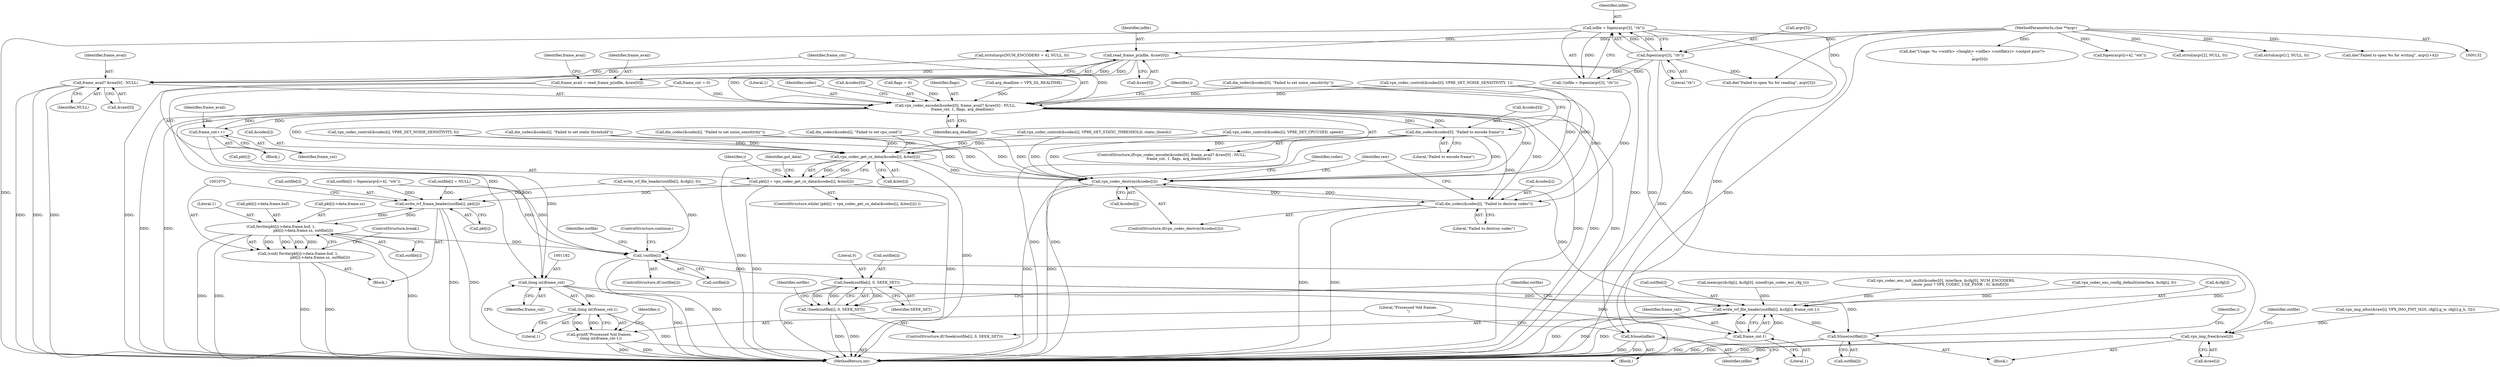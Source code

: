 digraph "0_Android_5a9753fca56f0eeb9f61e342b2fccffc364f9426_22@array" {
"1000857" [label="(Call,read_frame_p(infile, &raw[0]))"];
"1000237" [label="(Call,infile = fopen(argv[3], \"rb\"))"];
"1000239" [label="(Call,fopen(argv[3], \"rb\"))"];
"1000134" [label="(MethodParameterIn,char **argv)"];
"1000855" [label="(Call,frame_avail = read_frame_p(infile, &raw[0]))"];
"1000999" [label="(Call,vpx_codec_encode(&codec[0], frame_avail? &raw[0] : NULL,\n            frame_cnt, 1, flags, arg_deadline))"];
"1001015" [label="(Call,die_codec(&codec[0], \"Failed to encode frame\"))"];
"1001041" [label="(Call,vpx_codec_get_cx_data(&codec[i], &iter[i]))"];
"1001037" [label="(Call,pkt[i] = vpx_codec_get_cx_data(&codec[i], &iter[i]))"];
"1001062" [label="(Call,write_ivf_frame_header(outfile[i], pkt[i]))"];
"1001071" [label="(Call,fwrite(pkt[i]->data.frame.buf, 1,\n                                      pkt[i]->data.frame.sz, outfile[i]))"];
"1001069" [label="(Call,(void) fwrite(pkt[i]->data.frame.buf, 1,\n                                      pkt[i]->data.frame.sz, outfile[i]))"];
"1001264" [label="(Call,!outfile[i])"];
"1001271" [label="(Call,fseek(outfile[i], 0, SEEK_SET))"];
"1001270" [label="(Call,!fseek(outfile[i], 0, SEEK_SET))"];
"1001277" [label="(Call,write_ivf_file_header(outfile[i], &cfg[i], frame_cnt-1))"];
"1001288" [label="(Call,fclose(outfile[i]))"];
"1001247" [label="(Call,vpx_codec_destroy(&codec[i]))"];
"1001252" [label="(Call,die_codec(&codec[i], \"Failed to destroy codec\"))"];
"1001172" [label="(Call,frame_cnt++)"];
"1001181" [label="(Call,(long int)frame_cnt)"];
"1001180" [label="(Call,(long int)frame_cnt-1)"];
"1001178" [label="(Call,printf(\"Processed %ld frames.\n\",(long int)frame_cnt-1))"];
"1001285" [label="(Call,frame_cnt-1)"];
"1001004" [label="(Call,frame_avail? &raw[0] : NULL)"];
"1001176" [label="(Call,fclose(infile))"];
"1001258" [label="(Call,vpx_img_free(&raw[i]))"];
"1001042" [label="(Call,&codec[i])"];
"1001268" [label="(ControlStructure,continue;)"];
"1000707" [label="(Call,write_ivf_file_header(outfile[i], &cfg[i], 0))"];
"1001011" [label="(Identifier,frame_cnt)"];
"1001052" [label="(Identifier,got_data)"];
"1000765" [label="(Call,die_codec(&codec[i], \"Failed to set cpu_used\"))"];
"1001004" [label="(Call,frame_avail? &raw[0] : NULL)"];
"1000315" [label="(Call,vpx_codec_enc_config_default(interface, &cfg[i], 0))"];
"1001252" [label="(Call,die_codec(&codec[i], \"Failed to destroy codec\"))"];
"1001289" [label="(Call,outfile[i])"];
"1000135" [label="(Block,)"];
"1001269" [label="(ControlStructure,if(!fseek(outfile[i], 0, SEEK_SET)))"];
"1001286" [label="(Identifier,frame_cnt)"];
"1001194" [label="(Block,)"];
"1000265" [label="(Call,outfile[i] = NULL)"];
"1001177" [label="(Identifier,infile)"];
"1001275" [label="(Literal,0)"];
"1000824" [label="(Call,vpx_codec_control(&codec[i], VP8E_SET_NOISE_SENSITIVITY, 0))"];
"1000845" [label="(Identifier,frame_avail)"];
"1001193" [label="(Identifier,i)"];
"1001281" [label="(Call,&cfg[i])"];
"1001081" [label="(Literal,1)"];
"1000190" [label="(Call,die(\"Usage: %s <width> <height> <infile> <outfile(s)> <output psnr?>\n\",\n             argv[0]))"];
"1001258" [label="(Call,vpx_img_free(&raw[i]))"];
"1000243" [label="(Literal,\"rb\")"];
"1001020" [label="(Literal,\"Failed to encode frame\")"];
"1000831" [label="(Call,die_codec(&codec[i], \"Failed to set noise_sensitivity\"))"];
"1000236" [label="(Call,!(infile = fopen(argv[3], \"rb\")))"];
"1001265" [label="(Call,outfile[i])"];
"1000864" [label="(Identifier,frame_avail)"];
"1001180" [label="(Call,(long int)frame_cnt-1)"];
"1001010" [label="(Identifier,NULL)"];
"1000852" [label="(Call,flags = 0)"];
"1001094" [label="(ControlStructure,break;)"];
"1001013" [label="(Identifier,flags)"];
"1000847" [label="(Block,)"];
"1000156" [label="(Call,arg_deadline = VPX_DL_REALTIME)"];
"1001091" [label="(Call,outfile[i])"];
"1001037" [label="(Call,pkt[i] = vpx_codec_get_cx_data(&codec[i], &iter[i]))"];
"1001005" [label="(Identifier,frame_avail)"];
"1001296" [label="(MethodReturn,int)"];
"1001173" [label="(Identifier,frame_cnt)"];
"1001023" [label="(Identifier,i)"];
"1000999" [label="(Call,vpx_codec_encode(&codec[0], frame_avail? &raw[0] : NULL,\n            frame_cnt, 1, flags, arg_deadline))"];
"1001015" [label="(Call,die_codec(&codec[0], \"Failed to encode frame\"))"];
"1001014" [label="(Identifier,arg_deadline)"];
"1000807" [label="(Call,die_codec(&codec[0], \"Failed to set noise_sensitivity\"))"];
"1000244" [label="(Call,die(\"Failed to open %s for reading\", argv[3]))"];
"1001276" [label="(Identifier,SEEK_SET)"];
"1001016" [label="(Call,&codec[0])"];
"1000786" [label="(Call,vpx_codec_control(&codec[i], VP8E_SET_STATIC_THRESHOLD, static_thresh))"];
"1001063" [label="(Call,outfile[i])"];
"1001071" [label="(Call,fwrite(pkt[i]->data.frame.buf, 1,\n                                      pkt[i]->data.frame.sz, outfile[i]))"];
"1001184" [label="(Literal,1)"];
"1001259" [label="(Call,&raw[i])"];
"1000238" [label="(Identifier,infile)"];
"1001060" [label="(Block,)"];
"1000277" [label="(Call,fopen(argv[i+4], \"wb\"))"];
"1001187" [label="(Identifier,i)"];
"1000856" [label="(Identifier,frame_avail)"];
"1001046" [label="(Call,&iter[i])"];
"1001278" [label="(Call,outfile[i])"];
"1001290" [label="(Identifier,outfile)"];
"1000134" [label="(MethodParameterIn,char **argv)"];
"1001072" [label="(Call,pkt[i]->data.frame.buf)"];
"1000209" [label="(Call,strtol(argv[2], NULL, 0))"];
"1000201" [label="(Call,strtol(argv[1], NULL, 0))"];
"1001272" [label="(Call,outfile[i])"];
"1000858" [label="(Identifier,infile)"];
"1000758" [label="(Call,vpx_codec_control(&codec[i], VP8E_SET_CPUUSED, speed))"];
"1000293" [label="(Call,strtol(argv[NUM_ENCODERS + 4], NULL, 0))"];
"1000141" [label="(Call,frame_cnt = 0)"];
"1001179" [label="(Literal,\"Processed %ld frames.\n\")"];
"1001273" [label="(Identifier,outfile)"];
"1001066" [label="(Call,pkt[i])"];
"1001246" [label="(ControlStructure,if(vpx_codec_destroy(&codec[i])))"];
"1001012" [label="(Literal,1)"];
"1001264" [label="(Call,!outfile[i])"];
"1000800" [label="(Call,vpx_codec_control(&codec[0], VP8E_SET_NOISE_SENSITIVITY, 1))"];
"1001261" [label="(Identifier,raw)"];
"1001183" [label="(Identifier,frame_cnt)"];
"1001255" [label="(Identifier,codec)"];
"1001181" [label="(Call,(long int)frame_cnt)"];
"1001176" [label="(Call,fclose(infile))"];
"1001266" [label="(Identifier,outfile)"];
"1001069" [label="(Call,(void) fwrite(pkt[i]->data.frame.buf, 1,\n                                      pkt[i]->data.frame.sz, outfile[i]))"];
"1000859" [label="(Call,&raw[0])"];
"1001006" [label="(Call,&raw[0])"];
"1001036" [label="(ControlStructure,while( (pkt[i] = vpx_codec_get_cx_data(&codec[i], &iter[i])) ))"];
"1000284" [label="(Call,die(\"Failed to open %s for writing\", argv[i+4]))"];
"1001062" [label="(Call,write_ivf_frame_header(outfile[i], pkt[i]))"];
"1001263" [label="(ControlStructure,if(!outfile[i]))"];
"1001082" [label="(Call,pkt[i]->data.frame.sz)"];
"1000644" [label="(Call,vpx_img_alloc(&raw[i], VPX_IMG_FMT_I420, cfg[i].g_w, cfg[i].g_h, 32))"];
"1000491" [label="(Call,memcpy(&cfg[i], &cfg[0], sizeof(vpx_codec_enc_cfg_t)))"];
"1000273" [label="(Call,outfile[i] = fopen(argv[i+4], \"wb\"))"];
"1001277" [label="(Call,write_ivf_file_header(outfile[i], &cfg[i], frame_cnt-1))"];
"1000998" [label="(ControlStructure,if(vpx_codec_encode(&codec[0], frame_avail? &raw[0] : NULL,\n            frame_cnt, 1, flags, arg_deadline)))"];
"1001279" [label="(Identifier,outfile)"];
"1000855" [label="(Call,frame_avail = read_frame_p(infile, &raw[0]))"];
"1001247" [label="(Call,vpx_codec_destroy(&codec[i]))"];
"1000857" [label="(Call,read_frame_p(infile, &raw[0]))"];
"1001270" [label="(Call,!fseek(outfile[i], 0, SEEK_SET))"];
"1000793" [label="(Call,die_codec(&codec[i], \"Failed to set static threshold\"))"];
"1001178" [label="(Call,printf(\"Processed %ld frames.\n\",(long int)frame_cnt-1))"];
"1000237" [label="(Call,infile = fopen(argv[3], \"rb\"))"];
"1001018" [label="(Identifier,codec)"];
"1001285" [label="(Call,frame_cnt-1)"];
"1001253" [label="(Call,&codec[i])"];
"1001288" [label="(Call,fclose(outfile[i]))"];
"1001172" [label="(Call,frame_cnt++)"];
"1001271" [label="(Call,fseek(outfile[i], 0, SEEK_SET))"];
"1001257" [label="(Literal,\"Failed to destroy codec\")"];
"1001038" [label="(Call,pkt[i])"];
"1001248" [label="(Call,&codec[i])"];
"1001000" [label="(Call,&codec[0])"];
"1001031" [label="(Identifier,i)"];
"1001287" [label="(Literal,1)"];
"1000717" [label="(Call,vpx_codec_enc_init_multi(&codec[0], interface, &cfg[0], NUM_ENCODERS,\n                                 (show_psnr ? VPX_CODEC_USE_PSNR : 0), &dsf[0]))"];
"1000240" [label="(Call,argv[3])"];
"1001041" [label="(Call,vpx_codec_get_cx_data(&codec[i], &iter[i]))"];
"1000239" [label="(Call,fopen(argv[3], \"rb\"))"];
"1000857" -> "1000855"  [label="AST: "];
"1000857" -> "1000859"  [label="CFG: "];
"1000858" -> "1000857"  [label="AST: "];
"1000859" -> "1000857"  [label="AST: "];
"1000855" -> "1000857"  [label="CFG: "];
"1000857" -> "1000855"  [label="DDG: "];
"1000857" -> "1000855"  [label="DDG: "];
"1000237" -> "1000857"  [label="DDG: "];
"1000857" -> "1000999"  [label="DDG: "];
"1000857" -> "1001004"  [label="DDG: "];
"1000857" -> "1001176"  [label="DDG: "];
"1000857" -> "1001258"  [label="DDG: "];
"1000237" -> "1000236"  [label="AST: "];
"1000237" -> "1000239"  [label="CFG: "];
"1000238" -> "1000237"  [label="AST: "];
"1000239" -> "1000237"  [label="AST: "];
"1000236" -> "1000237"  [label="CFG: "];
"1000237" -> "1001296"  [label="DDG: "];
"1000237" -> "1001296"  [label="DDG: "];
"1000237" -> "1000236"  [label="DDG: "];
"1000239" -> "1000237"  [label="DDG: "];
"1000239" -> "1000237"  [label="DDG: "];
"1000237" -> "1001176"  [label="DDG: "];
"1000239" -> "1000243"  [label="CFG: "];
"1000240" -> "1000239"  [label="AST: "];
"1000243" -> "1000239"  [label="AST: "];
"1000239" -> "1001296"  [label="DDG: "];
"1000239" -> "1000236"  [label="DDG: "];
"1000239" -> "1000236"  [label="DDG: "];
"1000134" -> "1000239"  [label="DDG: "];
"1000239" -> "1000244"  [label="DDG: "];
"1000134" -> "1000132"  [label="AST: "];
"1000134" -> "1001296"  [label="DDG: "];
"1000134" -> "1000190"  [label="DDG: "];
"1000134" -> "1000201"  [label="DDG: "];
"1000134" -> "1000209"  [label="DDG: "];
"1000134" -> "1000244"  [label="DDG: "];
"1000134" -> "1000277"  [label="DDG: "];
"1000134" -> "1000284"  [label="DDG: "];
"1000134" -> "1000293"  [label="DDG: "];
"1000855" -> "1000847"  [label="AST: "];
"1000856" -> "1000855"  [label="AST: "];
"1000864" -> "1000855"  [label="CFG: "];
"1000855" -> "1001296"  [label="DDG: "];
"1000999" -> "1000998"  [label="AST: "];
"1000999" -> "1001014"  [label="CFG: "];
"1001000" -> "1000999"  [label="AST: "];
"1001004" -> "1000999"  [label="AST: "];
"1001011" -> "1000999"  [label="AST: "];
"1001012" -> "1000999"  [label="AST: "];
"1001013" -> "1000999"  [label="AST: "];
"1001014" -> "1000999"  [label="AST: "];
"1001018" -> "1000999"  [label="CFG: "];
"1001023" -> "1000999"  [label="CFG: "];
"1000999" -> "1001296"  [label="DDG: "];
"1000999" -> "1001296"  [label="DDG: "];
"1000999" -> "1001296"  [label="DDG: "];
"1000999" -> "1001296"  [label="DDG: "];
"1000999" -> "1001296"  [label="DDG: "];
"1000807" -> "1000999"  [label="DDG: "];
"1001015" -> "1000999"  [label="DDG: "];
"1000800" -> "1000999"  [label="DDG: "];
"1000293" -> "1000999"  [label="DDG: "];
"1000141" -> "1000999"  [label="DDG: "];
"1001172" -> "1000999"  [label="DDG: "];
"1000852" -> "1000999"  [label="DDG: "];
"1000156" -> "1000999"  [label="DDG: "];
"1000999" -> "1001015"  [label="DDG: "];
"1000999" -> "1001041"  [label="DDG: "];
"1000999" -> "1001172"  [label="DDG: "];
"1000999" -> "1001181"  [label="DDG: "];
"1000999" -> "1001247"  [label="DDG: "];
"1000999" -> "1001252"  [label="DDG: "];
"1001015" -> "1000998"  [label="AST: "];
"1001015" -> "1001020"  [label="CFG: "];
"1001016" -> "1001015"  [label="AST: "];
"1001020" -> "1001015"  [label="AST: "];
"1001023" -> "1001015"  [label="CFG: "];
"1001015" -> "1001296"  [label="DDG: "];
"1001015" -> "1001296"  [label="DDG: "];
"1001015" -> "1001041"  [label="DDG: "];
"1001015" -> "1001247"  [label="DDG: "];
"1001015" -> "1001252"  [label="DDG: "];
"1001041" -> "1001037"  [label="AST: "];
"1001041" -> "1001046"  [label="CFG: "];
"1001042" -> "1001041"  [label="AST: "];
"1001046" -> "1001041"  [label="AST: "];
"1001037" -> "1001041"  [label="CFG: "];
"1001041" -> "1001296"  [label="DDG: "];
"1001041" -> "1001296"  [label="DDG: "];
"1001041" -> "1001037"  [label="DDG: "];
"1001041" -> "1001037"  [label="DDG: "];
"1000758" -> "1001041"  [label="DDG: "];
"1000824" -> "1001041"  [label="DDG: "];
"1000765" -> "1001041"  [label="DDG: "];
"1000831" -> "1001041"  [label="DDG: "];
"1000793" -> "1001041"  [label="DDG: "];
"1000786" -> "1001041"  [label="DDG: "];
"1001041" -> "1001247"  [label="DDG: "];
"1001037" -> "1001036"  [label="AST: "];
"1001038" -> "1001037"  [label="AST: "];
"1001052" -> "1001037"  [label="CFG: "];
"1001031" -> "1001037"  [label="CFG: "];
"1001037" -> "1001296"  [label="DDG: "];
"1001037" -> "1001296"  [label="DDG: "];
"1001037" -> "1001062"  [label="DDG: "];
"1001062" -> "1001060"  [label="AST: "];
"1001062" -> "1001066"  [label="CFG: "];
"1001063" -> "1001062"  [label="AST: "];
"1001066" -> "1001062"  [label="AST: "];
"1001070" -> "1001062"  [label="CFG: "];
"1001062" -> "1001296"  [label="DDG: "];
"1001062" -> "1001296"  [label="DDG: "];
"1000707" -> "1001062"  [label="DDG: "];
"1000265" -> "1001062"  [label="DDG: "];
"1000273" -> "1001062"  [label="DDG: "];
"1001071" -> "1001062"  [label="DDG: "];
"1001062" -> "1001071"  [label="DDG: "];
"1001071" -> "1001069"  [label="AST: "];
"1001071" -> "1001091"  [label="CFG: "];
"1001072" -> "1001071"  [label="AST: "];
"1001081" -> "1001071"  [label="AST: "];
"1001082" -> "1001071"  [label="AST: "];
"1001091" -> "1001071"  [label="AST: "];
"1001069" -> "1001071"  [label="CFG: "];
"1001071" -> "1001296"  [label="DDG: "];
"1001071" -> "1001296"  [label="DDG: "];
"1001071" -> "1001296"  [label="DDG: "];
"1001071" -> "1001069"  [label="DDG: "];
"1001071" -> "1001069"  [label="DDG: "];
"1001071" -> "1001069"  [label="DDG: "];
"1001071" -> "1001069"  [label="DDG: "];
"1001071" -> "1001264"  [label="DDG: "];
"1001069" -> "1001060"  [label="AST: "];
"1001070" -> "1001069"  [label="AST: "];
"1001094" -> "1001069"  [label="CFG: "];
"1001069" -> "1001296"  [label="DDG: "];
"1001069" -> "1001296"  [label="DDG: "];
"1001264" -> "1001263"  [label="AST: "];
"1001264" -> "1001265"  [label="CFG: "];
"1001265" -> "1001264"  [label="AST: "];
"1001268" -> "1001264"  [label="CFG: "];
"1001273" -> "1001264"  [label="CFG: "];
"1001264" -> "1001296"  [label="DDG: "];
"1001264" -> "1001296"  [label="DDG: "];
"1000707" -> "1001264"  [label="DDG: "];
"1000265" -> "1001264"  [label="DDG: "];
"1001288" -> "1001264"  [label="DDG: "];
"1000273" -> "1001264"  [label="DDG: "];
"1001264" -> "1001271"  [label="DDG: "];
"1001271" -> "1001270"  [label="AST: "];
"1001271" -> "1001276"  [label="CFG: "];
"1001272" -> "1001271"  [label="AST: "];
"1001275" -> "1001271"  [label="AST: "];
"1001276" -> "1001271"  [label="AST: "];
"1001270" -> "1001271"  [label="CFG: "];
"1001271" -> "1001296"  [label="DDG: "];
"1001271" -> "1001270"  [label="DDG: "];
"1001271" -> "1001270"  [label="DDG: "];
"1001271" -> "1001270"  [label="DDG: "];
"1001271" -> "1001277"  [label="DDG: "];
"1001271" -> "1001288"  [label="DDG: "];
"1001270" -> "1001269"  [label="AST: "];
"1001279" -> "1001270"  [label="CFG: "];
"1001290" -> "1001270"  [label="CFG: "];
"1001270" -> "1001296"  [label="DDG: "];
"1001270" -> "1001296"  [label="DDG: "];
"1001277" -> "1001269"  [label="AST: "];
"1001277" -> "1001285"  [label="CFG: "];
"1001278" -> "1001277"  [label="AST: "];
"1001281" -> "1001277"  [label="AST: "];
"1001285" -> "1001277"  [label="AST: "];
"1001290" -> "1001277"  [label="CFG: "];
"1001277" -> "1001296"  [label="DDG: "];
"1001277" -> "1001296"  [label="DDG: "];
"1001277" -> "1001296"  [label="DDG: "];
"1000707" -> "1001277"  [label="DDG: "];
"1000491" -> "1001277"  [label="DDG: "];
"1000717" -> "1001277"  [label="DDG: "];
"1000315" -> "1001277"  [label="DDG: "];
"1001285" -> "1001277"  [label="DDG: "];
"1001285" -> "1001277"  [label="DDG: "];
"1001277" -> "1001288"  [label="DDG: "];
"1001288" -> "1001194"  [label="AST: "];
"1001288" -> "1001289"  [label="CFG: "];
"1001289" -> "1001288"  [label="AST: "];
"1001193" -> "1001288"  [label="CFG: "];
"1001288" -> "1001296"  [label="DDG: "];
"1001288" -> "1001296"  [label="DDG: "];
"1001247" -> "1001246"  [label="AST: "];
"1001247" -> "1001248"  [label="CFG: "];
"1001248" -> "1001247"  [label="AST: "];
"1001255" -> "1001247"  [label="CFG: "];
"1001261" -> "1001247"  [label="CFG: "];
"1001247" -> "1001296"  [label="DDG: "];
"1001247" -> "1001296"  [label="DDG: "];
"1000807" -> "1001247"  [label="DDG: "];
"1001252" -> "1001247"  [label="DDG: "];
"1000758" -> "1001247"  [label="DDG: "];
"1000765" -> "1001247"  [label="DDG: "];
"1000831" -> "1001247"  [label="DDG: "];
"1000793" -> "1001247"  [label="DDG: "];
"1000786" -> "1001247"  [label="DDG: "];
"1000800" -> "1001247"  [label="DDG: "];
"1000824" -> "1001247"  [label="DDG: "];
"1001247" -> "1001252"  [label="DDG: "];
"1001252" -> "1001246"  [label="AST: "];
"1001252" -> "1001257"  [label="CFG: "];
"1001253" -> "1001252"  [label="AST: "];
"1001257" -> "1001252"  [label="AST: "];
"1001261" -> "1001252"  [label="CFG: "];
"1001252" -> "1001296"  [label="DDG: "];
"1001252" -> "1001296"  [label="DDG: "];
"1000807" -> "1001252"  [label="DDG: "];
"1000800" -> "1001252"  [label="DDG: "];
"1001172" -> "1000847"  [label="AST: "];
"1001172" -> "1001173"  [label="CFG: "];
"1001173" -> "1001172"  [label="AST: "];
"1000845" -> "1001172"  [label="CFG: "];
"1001172" -> "1001181"  [label="DDG: "];
"1001181" -> "1001180"  [label="AST: "];
"1001181" -> "1001183"  [label="CFG: "];
"1001182" -> "1001181"  [label="AST: "];
"1001183" -> "1001181"  [label="AST: "];
"1001184" -> "1001181"  [label="CFG: "];
"1001181" -> "1001296"  [label="DDG: "];
"1001181" -> "1001180"  [label="DDG: "];
"1000141" -> "1001181"  [label="DDG: "];
"1001181" -> "1001285"  [label="DDG: "];
"1001180" -> "1001178"  [label="AST: "];
"1001180" -> "1001184"  [label="CFG: "];
"1001184" -> "1001180"  [label="AST: "];
"1001178" -> "1001180"  [label="CFG: "];
"1001180" -> "1001296"  [label="DDG: "];
"1001180" -> "1001178"  [label="DDG: "];
"1001180" -> "1001178"  [label="DDG: "];
"1001178" -> "1000135"  [label="AST: "];
"1001179" -> "1001178"  [label="AST: "];
"1001187" -> "1001178"  [label="CFG: "];
"1001178" -> "1001296"  [label="DDG: "];
"1001178" -> "1001296"  [label="DDG: "];
"1001285" -> "1001287"  [label="CFG: "];
"1001286" -> "1001285"  [label="AST: "];
"1001287" -> "1001285"  [label="AST: "];
"1001285" -> "1001296"  [label="DDG: "];
"1001004" -> "1001006"  [label="CFG: "];
"1001004" -> "1001010"  [label="CFG: "];
"1001005" -> "1001004"  [label="AST: "];
"1001006" -> "1001004"  [label="AST: "];
"1001010" -> "1001004"  [label="AST: "];
"1001011" -> "1001004"  [label="CFG: "];
"1001004" -> "1001296"  [label="DDG: "];
"1001004" -> "1001296"  [label="DDG: "];
"1001004" -> "1001296"  [label="DDG: "];
"1000293" -> "1001004"  [label="DDG: "];
"1001176" -> "1000135"  [label="AST: "];
"1001176" -> "1001177"  [label="CFG: "];
"1001177" -> "1001176"  [label="AST: "];
"1001179" -> "1001176"  [label="CFG: "];
"1001176" -> "1001296"  [label="DDG: "];
"1001176" -> "1001296"  [label="DDG: "];
"1001258" -> "1001194"  [label="AST: "];
"1001258" -> "1001259"  [label="CFG: "];
"1001259" -> "1001258"  [label="AST: "];
"1001266" -> "1001258"  [label="CFG: "];
"1001258" -> "1001296"  [label="DDG: "];
"1001258" -> "1001296"  [label="DDG: "];
"1000644" -> "1001258"  [label="DDG: "];
}
